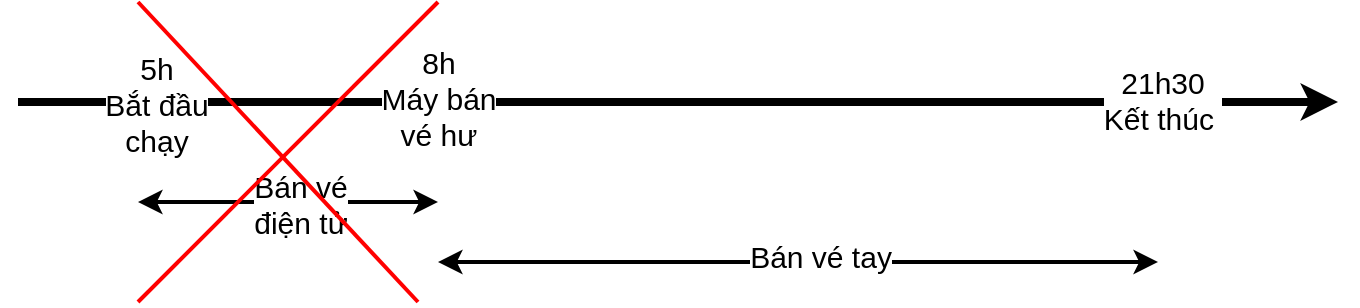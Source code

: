 <mxfile version="15.8.6" type="github">
  <diagram id="OzW74qGJpEnz0POAGJQZ" name="Page-1">
    <mxGraphModel dx="1038" dy="579" grid="1" gridSize="10" guides="1" tooltips="1" connect="1" arrows="1" fold="1" page="1" pageScale="1" pageWidth="850" pageHeight="1100" math="0" shadow="0">
      <root>
        <mxCell id="0" />
        <mxCell id="1" parent="0" />
        <mxCell id="0GLeODi4kRlB6aAdMmZP-1" value="" style="endArrow=classic;html=1;rounded=0;strokeWidth=4;" edge="1" parent="1">
          <mxGeometry width="50" height="50" relative="1" as="geometry">
            <mxPoint x="70" y="180" as="sourcePoint" />
            <mxPoint x="730" y="180" as="targetPoint" />
          </mxGeometry>
        </mxCell>
        <mxCell id="0GLeODi4kRlB6aAdMmZP-2" value="&lt;font style=&quot;font-size: 15px&quot;&gt;5h &lt;br&gt;Bắt đầu &lt;br&gt;chạy&lt;/font&gt;" style="edgeLabel;html=1;align=center;verticalAlign=middle;resizable=0;points=[];" vertex="1" connectable="0" parent="0GLeODi4kRlB6aAdMmZP-1">
          <mxGeometry x="-0.793" y="-1" relative="1" as="geometry">
            <mxPoint as="offset" />
          </mxGeometry>
        </mxCell>
        <mxCell id="0GLeODi4kRlB6aAdMmZP-4" value="8h&lt;br&gt;Máy bán &lt;br&gt;vé hư" style="edgeLabel;html=1;align=center;verticalAlign=middle;resizable=0;points=[];fontSize=15;" vertex="1" connectable="0" parent="0GLeODi4kRlB6aAdMmZP-1">
          <mxGeometry x="-0.404" y="2" relative="1" as="geometry">
            <mxPoint x="13" as="offset" />
          </mxGeometry>
        </mxCell>
        <mxCell id="0GLeODi4kRlB6aAdMmZP-6" value="21h30 &lt;br&gt;Kết thúc&amp;nbsp;" style="edgeLabel;html=1;align=center;verticalAlign=middle;resizable=0;points=[];fontSize=15;" vertex="1" connectable="0" parent="0GLeODi4kRlB6aAdMmZP-1">
          <mxGeometry x="0.733" y="1" relative="1" as="geometry">
            <mxPoint as="offset" />
          </mxGeometry>
        </mxCell>
        <mxCell id="0GLeODi4kRlB6aAdMmZP-5" value="" style="endArrow=classic;startArrow=classic;html=1;rounded=0;fontSize=15;strokeWidth=2;" edge="1" parent="1">
          <mxGeometry width="50" height="50" relative="1" as="geometry">
            <mxPoint x="280" y="260" as="sourcePoint" />
            <mxPoint x="640" y="260" as="targetPoint" />
          </mxGeometry>
        </mxCell>
        <mxCell id="0GLeODi4kRlB6aAdMmZP-12" value="Bán vé tay" style="edgeLabel;html=1;align=center;verticalAlign=middle;resizable=0;points=[];fontSize=15;" vertex="1" connectable="0" parent="0GLeODi4kRlB6aAdMmZP-5">
          <mxGeometry x="0.06" y="3" relative="1" as="geometry">
            <mxPoint as="offset" />
          </mxGeometry>
        </mxCell>
        <mxCell id="0GLeODi4kRlB6aAdMmZP-7" value="" style="endArrow=classic;startArrow=classic;html=1;rounded=0;fontSize=15;strokeWidth=2;" edge="1" parent="1">
          <mxGeometry width="50" height="50" relative="1" as="geometry">
            <mxPoint x="130" y="230" as="sourcePoint" />
            <mxPoint x="280" y="230" as="targetPoint" />
          </mxGeometry>
        </mxCell>
        <mxCell id="0GLeODi4kRlB6aAdMmZP-11" value="Bán vé &lt;br&gt;điện tử" style="edgeLabel;html=1;align=center;verticalAlign=middle;resizable=0;points=[];fontSize=15;" vertex="1" connectable="0" parent="0GLeODi4kRlB6aAdMmZP-7">
          <mxGeometry x="0.071" y="-1" relative="1" as="geometry">
            <mxPoint as="offset" />
          </mxGeometry>
        </mxCell>
        <mxCell id="0GLeODi4kRlB6aAdMmZP-14" value="" style="endArrow=none;html=1;rounded=0;fontSize=15;strokeWidth=2;fillColor=#e51400;strokeColor=#FF0000;" edge="1" parent="1">
          <mxGeometry width="50" height="50" relative="1" as="geometry">
            <mxPoint x="130" y="280" as="sourcePoint" />
            <mxPoint x="280" y="130" as="targetPoint" />
          </mxGeometry>
        </mxCell>
        <mxCell id="0GLeODi4kRlB6aAdMmZP-15" value="" style="endArrow=none;html=1;rounded=0;fontSize=15;strokeWidth=2;fillColor=#e51400;strokeColor=#FF0000;" edge="1" parent="1">
          <mxGeometry width="50" height="50" relative="1" as="geometry">
            <mxPoint x="270" y="280" as="sourcePoint" />
            <mxPoint x="130" y="130" as="targetPoint" />
          </mxGeometry>
        </mxCell>
      </root>
    </mxGraphModel>
  </diagram>
</mxfile>

